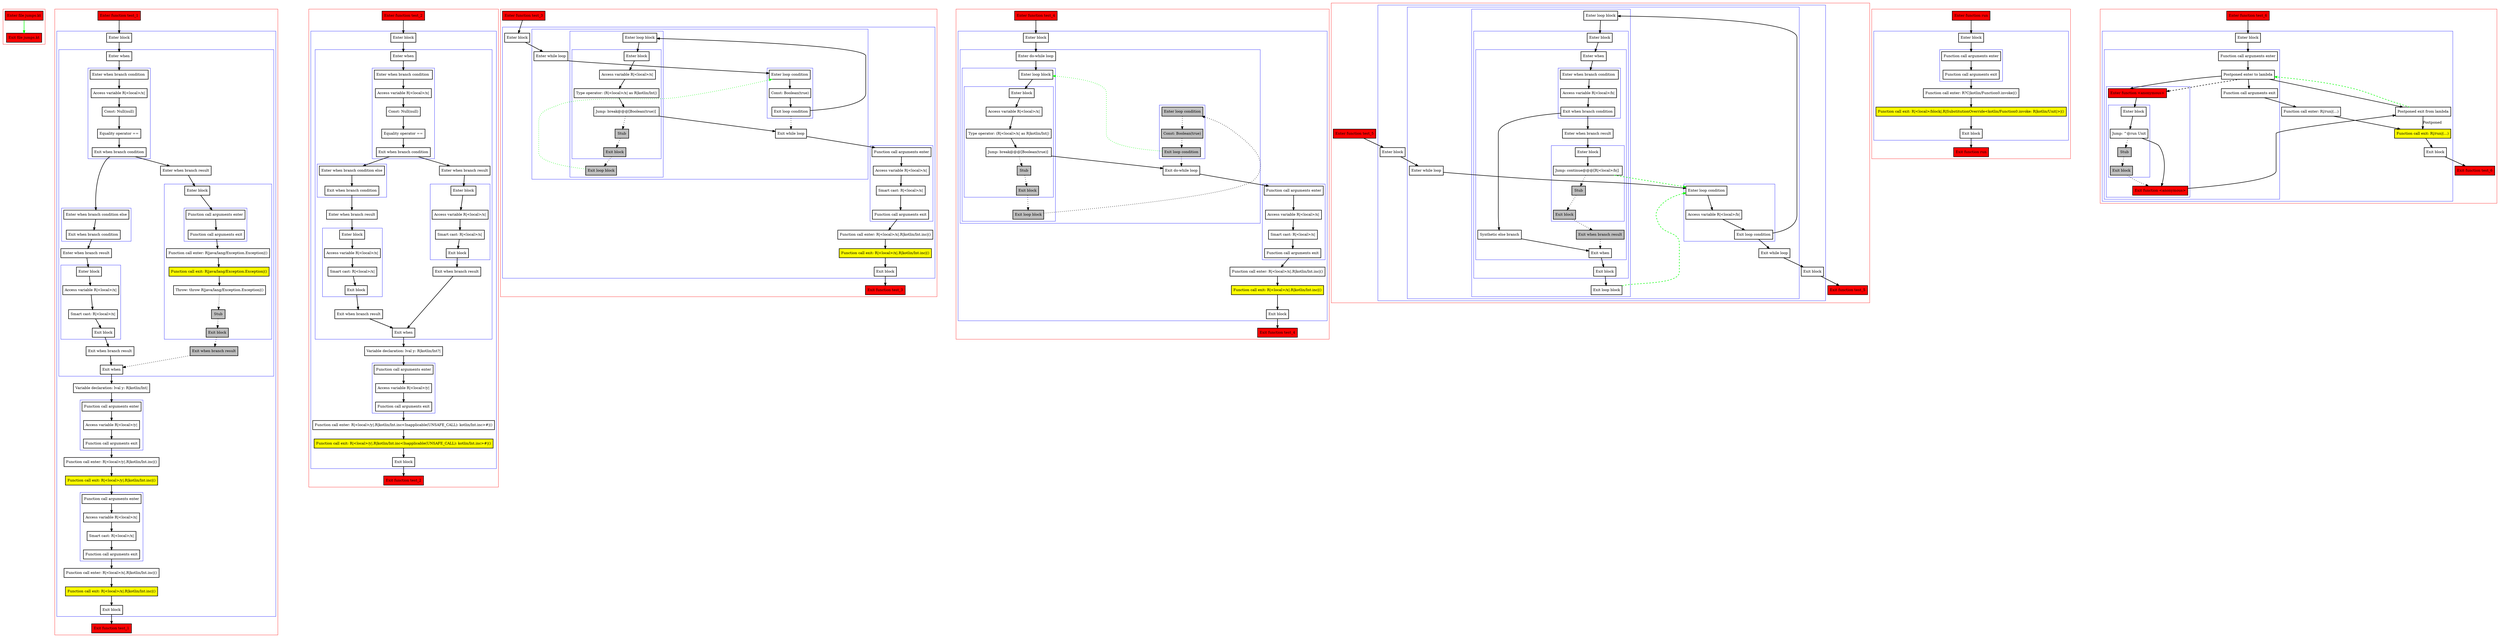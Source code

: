 digraph jumps_kt {
    graph [nodesep=3]
    node [shape=box penwidth=2]
    edge [penwidth=2]

    subgraph cluster_0 {
        color=red
        0 [label="Enter file jumps.kt" style="filled" fillcolor=red];
        1 [label="Exit file jumps.kt" style="filled" fillcolor=red];
    }
    0 -> {1} [color=green];

    subgraph cluster_1 {
        color=red
        2 [label="Enter function test_1" style="filled" fillcolor=red];
        subgraph cluster_2 {
            color=blue
            3 [label="Enter block"];
            subgraph cluster_3 {
                color=blue
                4 [label="Enter when"];
                subgraph cluster_4 {
                    color=blue
                    5 [label="Enter when branch condition "];
                    6 [label="Access variable R|<local>/x|"];
                    7 [label="Const: Null(null)"];
                    8 [label="Equality operator =="];
                    9 [label="Exit when branch condition"];
                }
                subgraph cluster_5 {
                    color=blue
                    10 [label="Enter when branch condition else"];
                    11 [label="Exit when branch condition"];
                }
                12 [label="Enter when branch result"];
                subgraph cluster_6 {
                    color=blue
                    13 [label="Enter block"];
                    14 [label="Access variable R|<local>/x|"];
                    15 [label="Smart cast: R|<local>/x|"];
                    16 [label="Exit block"];
                }
                17 [label="Exit when branch result"];
                18 [label="Enter when branch result"];
                subgraph cluster_7 {
                    color=blue
                    19 [label="Enter block"];
                    subgraph cluster_8 {
                        color=blue
                        20 [label="Function call arguments enter"];
                        21 [label="Function call arguments exit"];
                    }
                    22 [label="Function call enter: R|java/lang/Exception.Exception|()"];
                    23 [label="Function call exit: R|java/lang/Exception.Exception|()" style="filled" fillcolor=yellow];
                    24 [label="Throw: throw R|java/lang/Exception.Exception|()"];
                    25 [label="Stub" style="filled" fillcolor=gray];
                    26 [label="Exit block" style="filled" fillcolor=gray];
                }
                27 [label="Exit when branch result" style="filled" fillcolor=gray];
                28 [label="Exit when"];
            }
            29 [label="Variable declaration: lval y: R|kotlin/Int|"];
            subgraph cluster_9 {
                color=blue
                30 [label="Function call arguments enter"];
                31 [label="Access variable R|<local>/y|"];
                32 [label="Function call arguments exit"];
            }
            33 [label="Function call enter: R|<local>/y|.R|kotlin/Int.inc|()"];
            34 [label="Function call exit: R|<local>/y|.R|kotlin/Int.inc|()" style="filled" fillcolor=yellow];
            subgraph cluster_10 {
                color=blue
                35 [label="Function call arguments enter"];
                36 [label="Access variable R|<local>/x|"];
                37 [label="Smart cast: R|<local>/x|"];
                38 [label="Function call arguments exit"];
            }
            39 [label="Function call enter: R|<local>/x|.R|kotlin/Int.inc|()"];
            40 [label="Function call exit: R|<local>/x|.R|kotlin/Int.inc|()" style="filled" fillcolor=yellow];
            41 [label="Exit block"];
        }
        42 [label="Exit function test_1" style="filled" fillcolor=red];
    }
    2 -> {3};
    3 -> {4};
    4 -> {5};
    5 -> {6};
    6 -> {7};
    7 -> {8};
    8 -> {9};
    9 -> {10 18};
    10 -> {11};
    11 -> {12};
    12 -> {13};
    13 -> {14};
    14 -> {15};
    15 -> {16};
    16 -> {17};
    17 -> {28};
    18 -> {19};
    19 -> {20};
    20 -> {21};
    21 -> {22};
    22 -> {23};
    23 -> {24};
    24 -> {25} [style=dotted];
    25 -> {26} [style=dotted];
    26 -> {27} [style=dotted];
    27 -> {28} [style=dotted];
    28 -> {29};
    29 -> {30};
    30 -> {31};
    31 -> {32};
    32 -> {33};
    33 -> {34};
    34 -> {35};
    35 -> {36};
    36 -> {37};
    37 -> {38};
    38 -> {39};
    39 -> {40};
    40 -> {41};
    41 -> {42};

    subgraph cluster_11 {
        color=red
        43 [label="Enter function test_2" style="filled" fillcolor=red];
        subgraph cluster_12 {
            color=blue
            44 [label="Enter block"];
            subgraph cluster_13 {
                color=blue
                45 [label="Enter when"];
                subgraph cluster_14 {
                    color=blue
                    46 [label="Enter when branch condition "];
                    47 [label="Access variable R|<local>/x|"];
                    48 [label="Const: Null(null)"];
                    49 [label="Equality operator =="];
                    50 [label="Exit when branch condition"];
                }
                subgraph cluster_15 {
                    color=blue
                    51 [label="Enter when branch condition else"];
                    52 [label="Exit when branch condition"];
                }
                53 [label="Enter when branch result"];
                subgraph cluster_16 {
                    color=blue
                    54 [label="Enter block"];
                    55 [label="Access variable R|<local>/x|"];
                    56 [label="Smart cast: R|<local>/x|"];
                    57 [label="Exit block"];
                }
                58 [label="Exit when branch result"];
                59 [label="Enter when branch result"];
                subgraph cluster_17 {
                    color=blue
                    60 [label="Enter block"];
                    61 [label="Access variable R|<local>/x|"];
                    62 [label="Smart cast: R|<local>/x|"];
                    63 [label="Exit block"];
                }
                64 [label="Exit when branch result"];
                65 [label="Exit when"];
            }
            66 [label="Variable declaration: lval y: R|kotlin/Int?|"];
            subgraph cluster_18 {
                color=blue
                67 [label="Function call arguments enter"];
                68 [label="Access variable R|<local>/y|"];
                69 [label="Function call arguments exit"];
            }
            70 [label="Function call enter: R|<local>/y|.R|kotlin/Int.inc<Inapplicable(UNSAFE_CALL): kotlin/Int.inc>#|()"];
            71 [label="Function call exit: R|<local>/y|.R|kotlin/Int.inc<Inapplicable(UNSAFE_CALL): kotlin/Int.inc>#|()" style="filled" fillcolor=yellow];
            72 [label="Exit block"];
        }
        73 [label="Exit function test_2" style="filled" fillcolor=red];
    }
    43 -> {44};
    44 -> {45};
    45 -> {46};
    46 -> {47};
    47 -> {48};
    48 -> {49};
    49 -> {50};
    50 -> {51 59};
    51 -> {52};
    52 -> {53};
    53 -> {54};
    54 -> {55};
    55 -> {56};
    56 -> {57};
    57 -> {58};
    58 -> {65};
    59 -> {60};
    60 -> {61};
    61 -> {62};
    62 -> {63};
    63 -> {64};
    64 -> {65};
    65 -> {66};
    66 -> {67};
    67 -> {68};
    68 -> {69};
    69 -> {70};
    70 -> {71};
    71 -> {72};
    72 -> {73};

    subgraph cluster_19 {
        color=red
        74 [label="Enter function test_3" style="filled" fillcolor=red];
        subgraph cluster_20 {
            color=blue
            75 [label="Enter block"];
            subgraph cluster_21 {
                color=blue
                76 [label="Enter while loop"];
                subgraph cluster_22 {
                    color=blue
                    77 [label="Enter loop condition"];
                    78 [label="Const: Boolean(true)"];
                    79 [label="Exit loop condition"];
                }
                subgraph cluster_23 {
                    color=blue
                    80 [label="Enter loop block"];
                    subgraph cluster_24 {
                        color=blue
                        81 [label="Enter block"];
                        82 [label="Access variable R|<local>/x|"];
                        83 [label="Type operator: (R|<local>/x| as R|kotlin/Int|)"];
                        84 [label="Jump: break@@@[Boolean(true)] "];
                        85 [label="Stub" style="filled" fillcolor=gray];
                        86 [label="Exit block" style="filled" fillcolor=gray];
                    }
                    87 [label="Exit loop block" style="filled" fillcolor=gray];
                }
                88 [label="Exit while loop"];
            }
            subgraph cluster_25 {
                color=blue
                89 [label="Function call arguments enter"];
                90 [label="Access variable R|<local>/x|"];
                91 [label="Smart cast: R|<local>/x|"];
                92 [label="Function call arguments exit"];
            }
            93 [label="Function call enter: R|<local>/x|.R|kotlin/Int.inc|()"];
            94 [label="Function call exit: R|<local>/x|.R|kotlin/Int.inc|()" style="filled" fillcolor=yellow];
            95 [label="Exit block"];
        }
        96 [label="Exit function test_3" style="filled" fillcolor=red];
    }
    74 -> {75};
    75 -> {76};
    76 -> {77};
    77 -> {78};
    78 -> {79};
    79 -> {80};
    79 -> {88} [style=dotted];
    80 -> {81};
    81 -> {82};
    82 -> {83};
    83 -> {84};
    84 -> {88};
    84 -> {85} [style=dotted];
    85 -> {86} [style=dotted];
    86 -> {87} [style=dotted];
    87 -> {77} [color=green style=dotted];
    88 -> {89};
    89 -> {90};
    90 -> {91};
    91 -> {92};
    92 -> {93};
    93 -> {94};
    94 -> {95};
    95 -> {96};

    subgraph cluster_26 {
        color=red
        97 [label="Enter function test_4" style="filled" fillcolor=red];
        subgraph cluster_27 {
            color=blue
            98 [label="Enter block"];
            subgraph cluster_28 {
                color=blue
                99 [label="Enter do-while loop"];
                subgraph cluster_29 {
                    color=blue
                    100 [label="Enter loop block"];
                    subgraph cluster_30 {
                        color=blue
                        101 [label="Enter block"];
                        102 [label="Access variable R|<local>/x|"];
                        103 [label="Type operator: (R|<local>/x| as R|kotlin/Int|)"];
                        104 [label="Jump: break@@@[Boolean(true)] "];
                        105 [label="Stub" style="filled" fillcolor=gray];
                        106 [label="Exit block" style="filled" fillcolor=gray];
                    }
                    107 [label="Exit loop block" style="filled" fillcolor=gray];
                }
                subgraph cluster_31 {
                    color=blue
                    108 [label="Enter loop condition" style="filled" fillcolor=gray];
                    109 [label="Const: Boolean(true)" style="filled" fillcolor=gray];
                    110 [label="Exit loop condition" style="filled" fillcolor=gray];
                }
                111 [label="Exit do-while loop"];
            }
            subgraph cluster_32 {
                color=blue
                112 [label="Function call arguments enter"];
                113 [label="Access variable R|<local>/x|"];
                114 [label="Smart cast: R|<local>/x|"];
                115 [label="Function call arguments exit"];
            }
            116 [label="Function call enter: R|<local>/x|.R|kotlin/Int.inc|()"];
            117 [label="Function call exit: R|<local>/x|.R|kotlin/Int.inc|()" style="filled" fillcolor=yellow];
            118 [label="Exit block"];
        }
        119 [label="Exit function test_4" style="filled" fillcolor=red];
    }
    97 -> {98};
    98 -> {99};
    99 -> {100};
    100 -> {101};
    101 -> {102};
    102 -> {103};
    103 -> {104};
    104 -> {111};
    104 -> {105} [style=dotted];
    105 -> {106} [style=dotted];
    106 -> {107} [style=dotted];
    107 -> {108} [style=dotted];
    108 -> {109} [style=dotted];
    109 -> {110} [style=dotted];
    110 -> {100} [color=green style=dotted];
    110 -> {111} [style=dotted];
    111 -> {112};
    112 -> {113};
    113 -> {114};
    114 -> {115};
    115 -> {116};
    116 -> {117};
    117 -> {118};
    118 -> {119};

    subgraph cluster_33 {
        color=red
        120 [label="Enter function test_5" style="filled" fillcolor=red];
        subgraph cluster_34 {
            color=blue
            121 [label="Enter block"];
            subgraph cluster_35 {
                color=blue
                122 [label="Enter while loop"];
                subgraph cluster_36 {
                    color=blue
                    123 [label="Enter loop condition"];
                    124 [label="Access variable R|<local>/b|"];
                    125 [label="Exit loop condition"];
                }
                subgraph cluster_37 {
                    color=blue
                    126 [label="Enter loop block"];
                    subgraph cluster_38 {
                        color=blue
                        127 [label="Enter block"];
                        subgraph cluster_39 {
                            color=blue
                            128 [label="Enter when"];
                            subgraph cluster_40 {
                                color=blue
                                129 [label="Enter when branch condition "];
                                130 [label="Access variable R|<local>/b|"];
                                131 [label="Exit when branch condition"];
                            }
                            132 [label="Synthetic else branch"];
                            133 [label="Enter when branch result"];
                            subgraph cluster_41 {
                                color=blue
                                134 [label="Enter block"];
                                135 [label="Jump: continue@@@[R|<local>/b|] "];
                                136 [label="Stub" style="filled" fillcolor=gray];
                                137 [label="Exit block" style="filled" fillcolor=gray];
                            }
                            138 [label="Exit when branch result" style="filled" fillcolor=gray];
                            139 [label="Exit when"];
                        }
                        140 [label="Exit block"];
                    }
                    141 [label="Exit loop block"];
                }
                142 [label="Exit while loop"];
            }
            143 [label="Exit block"];
        }
        144 [label="Exit function test_5" style="filled" fillcolor=red];
    }
    120 -> {121};
    121 -> {122};
    122 -> {123};
    123 -> {124};
    124 -> {125};
    125 -> {126 142};
    126 -> {127};
    127 -> {128};
    128 -> {129};
    129 -> {130};
    130 -> {131};
    131 -> {132 133};
    132 -> {139};
    133 -> {134};
    134 -> {135};
    135 -> {123} [color=green style=dashed];
    135 -> {136} [style=dotted];
    136 -> {137} [style=dotted];
    137 -> {138} [style=dotted];
    138 -> {139} [style=dotted];
    139 -> {140};
    140 -> {141};
    141 -> {123} [color=green style=dashed];
    142 -> {143};
    143 -> {144};

    subgraph cluster_42 {
        color=red
        145 [label="Enter function run" style="filled" fillcolor=red];
        subgraph cluster_43 {
            color=blue
            146 [label="Enter block"];
            subgraph cluster_44 {
                color=blue
                147 [label="Function call arguments enter"];
                148 [label="Function call arguments exit"];
            }
            149 [label="Function call enter: R?C|kotlin/Function0.invoke|()"];
            150 [label="Function call exit: R|<local>/block|.R|SubstitutionOverride<kotlin/Function0.invoke: R|kotlin/Unit|>|()" style="filled" fillcolor=yellow];
            151 [label="Exit block"];
        }
        152 [label="Exit function run" style="filled" fillcolor=red];
    }
    145 -> {146};
    146 -> {147};
    147 -> {148};
    148 -> {149};
    149 -> {150};
    150 -> {151};
    151 -> {152};

    subgraph cluster_45 {
        color=red
        153 [label="Enter function test_6" style="filled" fillcolor=red];
        subgraph cluster_46 {
            color=blue
            154 [label="Enter block"];
            subgraph cluster_47 {
                color=blue
                155 [label="Function call arguments enter"];
                156 [label="Postponed enter to lambda"];
                subgraph cluster_48 {
                    color=blue
                    157 [label="Enter function <anonymous>" style="filled" fillcolor=red];
                    subgraph cluster_49 {
                        color=blue
                        158 [label="Enter block"];
                        159 [label="Jump: ^@run Unit"];
                        160 [label="Stub" style="filled" fillcolor=gray];
                        161 [label="Exit block" style="filled" fillcolor=gray];
                    }
                    162 [label="Exit function <anonymous>" style="filled" fillcolor=red];
                }
                163 [label="Function call arguments exit"];
            }
            164 [label="Function call enter: R|/run|(...)"];
            165 [label="Postponed exit from lambda"];
            166 [label="Function call exit: R|/run|(...)" style="filled" fillcolor=yellow];
            167 [label="Exit block"];
        }
        168 [label="Exit function test_6" style="filled" fillcolor=red];
    }
    153 -> {154};
    154 -> {155};
    155 -> {156};
    156 -> {157 163 165};
    156 -> {157} [style=dashed];
    157 -> {158};
    158 -> {159};
    159 -> {162};
    159 -> {160} [style=dotted];
    160 -> {161} [style=dotted];
    161 -> {162} [style=dotted];
    162 -> {165};
    163 -> {164};
    164 -> {166};
    165 -> {156} [color=green style=dashed];
    165 -> {166} [label="Postponed"];
    166 -> {167};
    167 -> {168};

}
